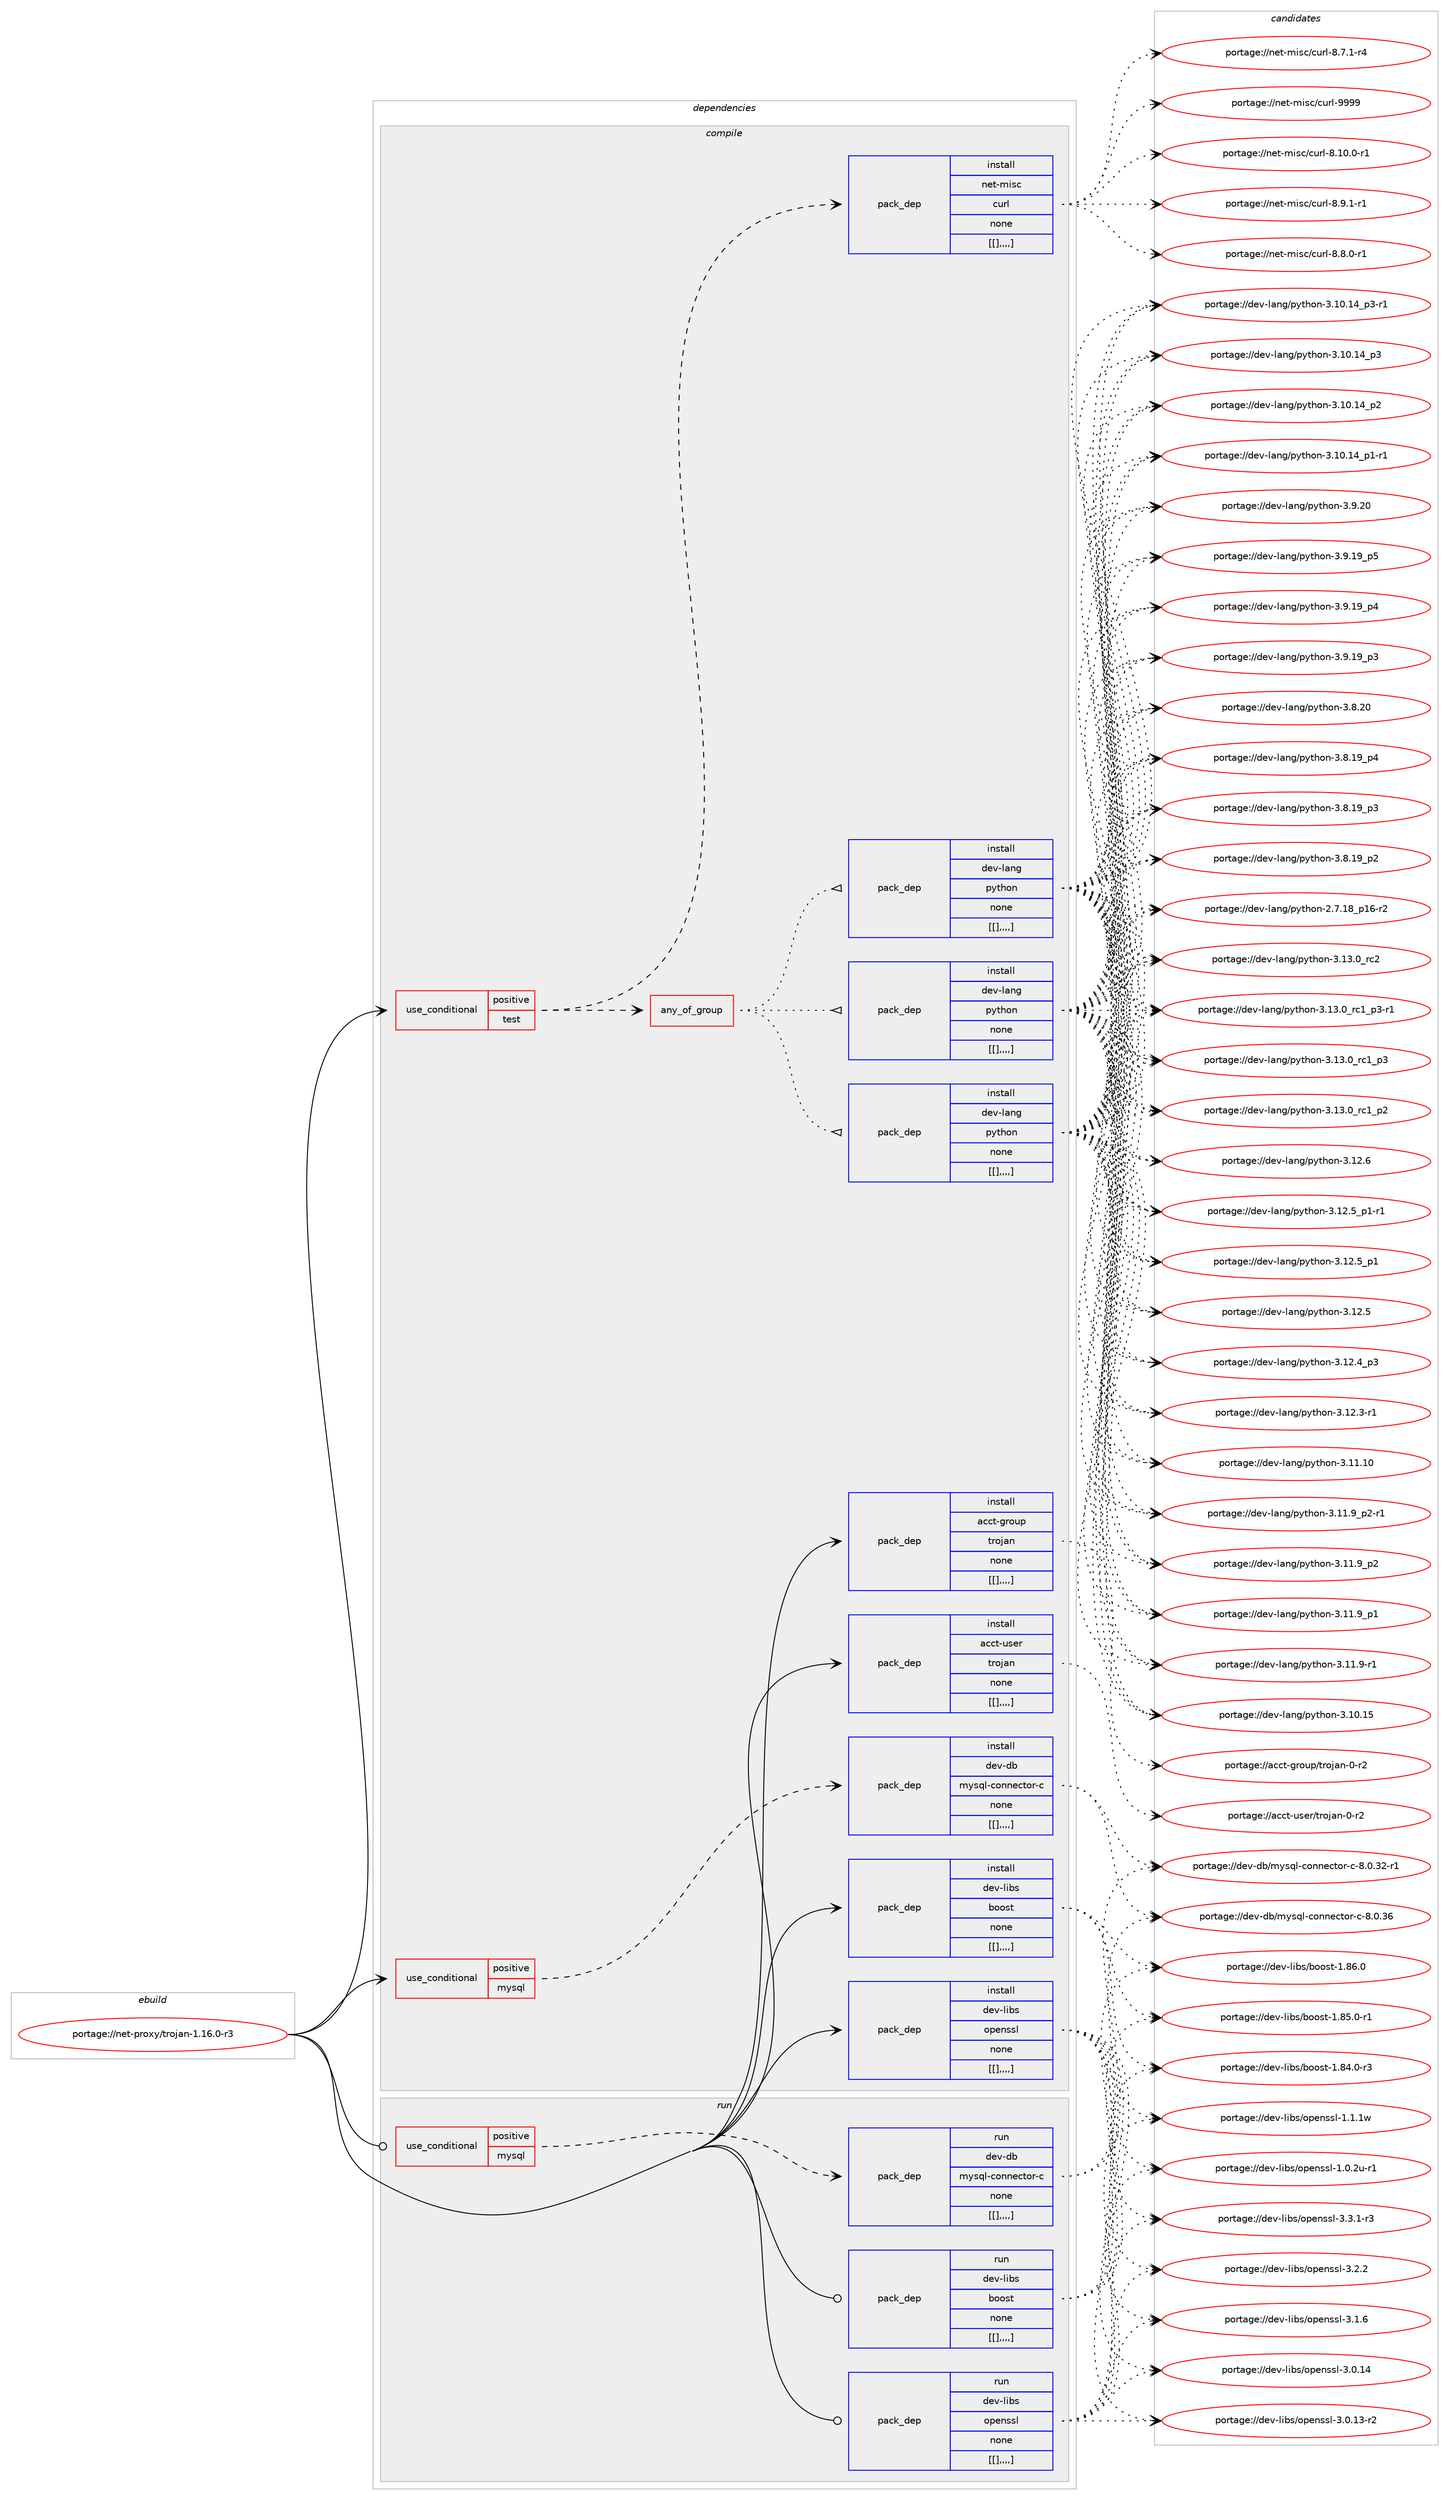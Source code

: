 digraph prolog {

# *************
# Graph options
# *************

newrank=true;
concentrate=true;
compound=true;
graph [rankdir=LR,fontname=Helvetica,fontsize=10,ranksep=1.5];#, ranksep=2.5, nodesep=0.2];
edge  [arrowhead=vee];
node  [fontname=Helvetica,fontsize=10];

# **********
# The ebuild
# **********

subgraph cluster_leftcol {
color=gray;
label=<<i>ebuild</i>>;
id [label="portage://net-proxy/trojan-1.16.0-r3", color=red, width=4, href="../net-proxy/trojan-1.16.0-r3.svg"];
}

# ****************
# The dependencies
# ****************

subgraph cluster_midcol {
color=gray;
label=<<i>dependencies</i>>;
subgraph cluster_compile {
fillcolor="#eeeeee";
style=filled;
label=<<i>compile</i>>;
subgraph cond105720 {
dependency401375 [label=<<TABLE BORDER="0" CELLBORDER="1" CELLSPACING="0" CELLPADDING="4"><TR><TD ROWSPAN="3" CELLPADDING="10">use_conditional</TD></TR><TR><TD>positive</TD></TR><TR><TD>mysql</TD></TR></TABLE>>, shape=none, color=red];
subgraph pack292729 {
dependency401376 [label=<<TABLE BORDER="0" CELLBORDER="1" CELLSPACING="0" CELLPADDING="4" WIDTH="220"><TR><TD ROWSPAN="6" CELLPADDING="30">pack_dep</TD></TR><TR><TD WIDTH="110">install</TD></TR><TR><TD>dev-db</TD></TR><TR><TD>mysql-connector-c</TD></TR><TR><TD>none</TD></TR><TR><TD>[[],,,,]</TD></TR></TABLE>>, shape=none, color=blue];
}
dependency401375:e -> dependency401376:w [weight=20,style="dashed",arrowhead="vee"];
}
id:e -> dependency401375:w [weight=20,style="solid",arrowhead="vee"];
subgraph cond105721 {
dependency401377 [label=<<TABLE BORDER="0" CELLBORDER="1" CELLSPACING="0" CELLPADDING="4"><TR><TD ROWSPAN="3" CELLPADDING="10">use_conditional</TD></TR><TR><TD>positive</TD></TR><TR><TD>test</TD></TR></TABLE>>, shape=none, color=red];
subgraph pack292730 {
dependency401378 [label=<<TABLE BORDER="0" CELLBORDER="1" CELLSPACING="0" CELLPADDING="4" WIDTH="220"><TR><TD ROWSPAN="6" CELLPADDING="30">pack_dep</TD></TR><TR><TD WIDTH="110">install</TD></TR><TR><TD>net-misc</TD></TR><TR><TD>curl</TD></TR><TR><TD>none</TD></TR><TR><TD>[[],,,,]</TD></TR></TABLE>>, shape=none, color=blue];
}
dependency401377:e -> dependency401378:w [weight=20,style="dashed",arrowhead="vee"];
subgraph any2737 {
dependency401379 [label=<<TABLE BORDER="0" CELLBORDER="1" CELLSPACING="0" CELLPADDING="4"><TR><TD CELLPADDING="10">any_of_group</TD></TR></TABLE>>, shape=none, color=red];subgraph pack292731 {
dependency401380 [label=<<TABLE BORDER="0" CELLBORDER="1" CELLSPACING="0" CELLPADDING="4" WIDTH="220"><TR><TD ROWSPAN="6" CELLPADDING="30">pack_dep</TD></TR><TR><TD WIDTH="110">install</TD></TR><TR><TD>dev-lang</TD></TR><TR><TD>python</TD></TR><TR><TD>none</TD></TR><TR><TD>[[],,,,]</TD></TR></TABLE>>, shape=none, color=blue];
}
dependency401379:e -> dependency401380:w [weight=20,style="dotted",arrowhead="oinv"];
subgraph pack292732 {
dependency401381 [label=<<TABLE BORDER="0" CELLBORDER="1" CELLSPACING="0" CELLPADDING="4" WIDTH="220"><TR><TD ROWSPAN="6" CELLPADDING="30">pack_dep</TD></TR><TR><TD WIDTH="110">install</TD></TR><TR><TD>dev-lang</TD></TR><TR><TD>python</TD></TR><TR><TD>none</TD></TR><TR><TD>[[],,,,]</TD></TR></TABLE>>, shape=none, color=blue];
}
dependency401379:e -> dependency401381:w [weight=20,style="dotted",arrowhead="oinv"];
subgraph pack292733 {
dependency401382 [label=<<TABLE BORDER="0" CELLBORDER="1" CELLSPACING="0" CELLPADDING="4" WIDTH="220"><TR><TD ROWSPAN="6" CELLPADDING="30">pack_dep</TD></TR><TR><TD WIDTH="110">install</TD></TR><TR><TD>dev-lang</TD></TR><TR><TD>python</TD></TR><TR><TD>none</TD></TR><TR><TD>[[],,,,]</TD></TR></TABLE>>, shape=none, color=blue];
}
dependency401379:e -> dependency401382:w [weight=20,style="dotted",arrowhead="oinv"];
}
dependency401377:e -> dependency401379:w [weight=20,style="dashed",arrowhead="vee"];
}
id:e -> dependency401377:w [weight=20,style="solid",arrowhead="vee"];
subgraph pack292734 {
dependency401383 [label=<<TABLE BORDER="0" CELLBORDER="1" CELLSPACING="0" CELLPADDING="4" WIDTH="220"><TR><TD ROWSPAN="6" CELLPADDING="30">pack_dep</TD></TR><TR><TD WIDTH="110">install</TD></TR><TR><TD>acct-group</TD></TR><TR><TD>trojan</TD></TR><TR><TD>none</TD></TR><TR><TD>[[],,,,]</TD></TR></TABLE>>, shape=none, color=blue];
}
id:e -> dependency401383:w [weight=20,style="solid",arrowhead="vee"];
subgraph pack292735 {
dependency401384 [label=<<TABLE BORDER="0" CELLBORDER="1" CELLSPACING="0" CELLPADDING="4" WIDTH="220"><TR><TD ROWSPAN="6" CELLPADDING="30">pack_dep</TD></TR><TR><TD WIDTH="110">install</TD></TR><TR><TD>acct-user</TD></TR><TR><TD>trojan</TD></TR><TR><TD>none</TD></TR><TR><TD>[[],,,,]</TD></TR></TABLE>>, shape=none, color=blue];
}
id:e -> dependency401384:w [weight=20,style="solid",arrowhead="vee"];
subgraph pack292736 {
dependency401385 [label=<<TABLE BORDER="0" CELLBORDER="1" CELLSPACING="0" CELLPADDING="4" WIDTH="220"><TR><TD ROWSPAN="6" CELLPADDING="30">pack_dep</TD></TR><TR><TD WIDTH="110">install</TD></TR><TR><TD>dev-libs</TD></TR><TR><TD>boost</TD></TR><TR><TD>none</TD></TR><TR><TD>[[],,,,]</TD></TR></TABLE>>, shape=none, color=blue];
}
id:e -> dependency401385:w [weight=20,style="solid",arrowhead="vee"];
subgraph pack292737 {
dependency401386 [label=<<TABLE BORDER="0" CELLBORDER="1" CELLSPACING="0" CELLPADDING="4" WIDTH="220"><TR><TD ROWSPAN="6" CELLPADDING="30">pack_dep</TD></TR><TR><TD WIDTH="110">install</TD></TR><TR><TD>dev-libs</TD></TR><TR><TD>openssl</TD></TR><TR><TD>none</TD></TR><TR><TD>[[],,,,]</TD></TR></TABLE>>, shape=none, color=blue];
}
id:e -> dependency401386:w [weight=20,style="solid",arrowhead="vee"];
}
subgraph cluster_compileandrun {
fillcolor="#eeeeee";
style=filled;
label=<<i>compile and run</i>>;
}
subgraph cluster_run {
fillcolor="#eeeeee";
style=filled;
label=<<i>run</i>>;
subgraph cond105722 {
dependency401387 [label=<<TABLE BORDER="0" CELLBORDER="1" CELLSPACING="0" CELLPADDING="4"><TR><TD ROWSPAN="3" CELLPADDING="10">use_conditional</TD></TR><TR><TD>positive</TD></TR><TR><TD>mysql</TD></TR></TABLE>>, shape=none, color=red];
subgraph pack292738 {
dependency401388 [label=<<TABLE BORDER="0" CELLBORDER="1" CELLSPACING="0" CELLPADDING="4" WIDTH="220"><TR><TD ROWSPAN="6" CELLPADDING="30">pack_dep</TD></TR><TR><TD WIDTH="110">run</TD></TR><TR><TD>dev-db</TD></TR><TR><TD>mysql-connector-c</TD></TR><TR><TD>none</TD></TR><TR><TD>[[],,,,]</TD></TR></TABLE>>, shape=none, color=blue];
}
dependency401387:e -> dependency401388:w [weight=20,style="dashed",arrowhead="vee"];
}
id:e -> dependency401387:w [weight=20,style="solid",arrowhead="odot"];
subgraph pack292739 {
dependency401389 [label=<<TABLE BORDER="0" CELLBORDER="1" CELLSPACING="0" CELLPADDING="4" WIDTH="220"><TR><TD ROWSPAN="6" CELLPADDING="30">pack_dep</TD></TR><TR><TD WIDTH="110">run</TD></TR><TR><TD>dev-libs</TD></TR><TR><TD>boost</TD></TR><TR><TD>none</TD></TR><TR><TD>[[],,,,]</TD></TR></TABLE>>, shape=none, color=blue];
}
id:e -> dependency401389:w [weight=20,style="solid",arrowhead="odot"];
subgraph pack292740 {
dependency401390 [label=<<TABLE BORDER="0" CELLBORDER="1" CELLSPACING="0" CELLPADDING="4" WIDTH="220"><TR><TD ROWSPAN="6" CELLPADDING="30">pack_dep</TD></TR><TR><TD WIDTH="110">run</TD></TR><TR><TD>dev-libs</TD></TR><TR><TD>openssl</TD></TR><TR><TD>none</TD></TR><TR><TD>[[],,,,]</TD></TR></TABLE>>, shape=none, color=blue];
}
id:e -> dependency401390:w [weight=20,style="solid",arrowhead="odot"];
}
}

# **************
# The candidates
# **************

subgraph cluster_choices {
rank=same;
color=gray;
label=<<i>candidates</i>>;

subgraph choice292729 {
color=black;
nodesep=1;
choice100101118451009847109121115113108459911111011010199116111114459945564648465154 [label="portage://dev-db/mysql-connector-c-8.0.36", color=red, width=4,href="../dev-db/mysql-connector-c-8.0.36.svg"];
choice1001011184510098471091211151131084599111110110101991161111144599455646484651504511449 [label="portage://dev-db/mysql-connector-c-8.0.32-r1", color=red, width=4,href="../dev-db/mysql-connector-c-8.0.32-r1.svg"];
dependency401376:e -> choice100101118451009847109121115113108459911111011010199116111114459945564648465154:w [style=dotted,weight="100"];
dependency401376:e -> choice1001011184510098471091211151131084599111110110101991161111144599455646484651504511449:w [style=dotted,weight="100"];
}
subgraph choice292730 {
color=black;
nodesep=1;
choice110101116451091051159947991171141084557575757 [label="portage://net-misc/curl-9999", color=red, width=4,href="../net-misc/curl-9999.svg"];
choice11010111645109105115994799117114108455646494846484511449 [label="portage://net-misc/curl-8.10.0-r1", color=red, width=4,href="../net-misc/curl-8.10.0-r1.svg"];
choice110101116451091051159947991171141084556465746494511449 [label="portage://net-misc/curl-8.9.1-r1", color=red, width=4,href="../net-misc/curl-8.9.1-r1.svg"];
choice110101116451091051159947991171141084556465646484511449 [label="portage://net-misc/curl-8.8.0-r1", color=red, width=4,href="../net-misc/curl-8.8.0-r1.svg"];
choice110101116451091051159947991171141084556465546494511452 [label="portage://net-misc/curl-8.7.1-r4", color=red, width=4,href="../net-misc/curl-8.7.1-r4.svg"];
dependency401378:e -> choice110101116451091051159947991171141084557575757:w [style=dotted,weight="100"];
dependency401378:e -> choice11010111645109105115994799117114108455646494846484511449:w [style=dotted,weight="100"];
dependency401378:e -> choice110101116451091051159947991171141084556465746494511449:w [style=dotted,weight="100"];
dependency401378:e -> choice110101116451091051159947991171141084556465646484511449:w [style=dotted,weight="100"];
dependency401378:e -> choice110101116451091051159947991171141084556465546494511452:w [style=dotted,weight="100"];
}
subgraph choice292731 {
color=black;
nodesep=1;
choice10010111845108971101034711212111610411111045514649514648951149950 [label="portage://dev-lang/python-3.13.0_rc2", color=red, width=4,href="../dev-lang/python-3.13.0_rc2.svg"];
choice1001011184510897110103471121211161041111104551464951464895114994995112514511449 [label="portage://dev-lang/python-3.13.0_rc1_p3-r1", color=red, width=4,href="../dev-lang/python-3.13.0_rc1_p3-r1.svg"];
choice100101118451089711010347112121116104111110455146495146489511499499511251 [label="portage://dev-lang/python-3.13.0_rc1_p3", color=red, width=4,href="../dev-lang/python-3.13.0_rc1_p3.svg"];
choice100101118451089711010347112121116104111110455146495146489511499499511250 [label="portage://dev-lang/python-3.13.0_rc1_p2", color=red, width=4,href="../dev-lang/python-3.13.0_rc1_p2.svg"];
choice10010111845108971101034711212111610411111045514649504654 [label="portage://dev-lang/python-3.12.6", color=red, width=4,href="../dev-lang/python-3.12.6.svg"];
choice1001011184510897110103471121211161041111104551464950465395112494511449 [label="portage://dev-lang/python-3.12.5_p1-r1", color=red, width=4,href="../dev-lang/python-3.12.5_p1-r1.svg"];
choice100101118451089711010347112121116104111110455146495046539511249 [label="portage://dev-lang/python-3.12.5_p1", color=red, width=4,href="../dev-lang/python-3.12.5_p1.svg"];
choice10010111845108971101034711212111610411111045514649504653 [label="portage://dev-lang/python-3.12.5", color=red, width=4,href="../dev-lang/python-3.12.5.svg"];
choice100101118451089711010347112121116104111110455146495046529511251 [label="portage://dev-lang/python-3.12.4_p3", color=red, width=4,href="../dev-lang/python-3.12.4_p3.svg"];
choice100101118451089711010347112121116104111110455146495046514511449 [label="portage://dev-lang/python-3.12.3-r1", color=red, width=4,href="../dev-lang/python-3.12.3-r1.svg"];
choice1001011184510897110103471121211161041111104551464949464948 [label="portage://dev-lang/python-3.11.10", color=red, width=4,href="../dev-lang/python-3.11.10.svg"];
choice1001011184510897110103471121211161041111104551464949465795112504511449 [label="portage://dev-lang/python-3.11.9_p2-r1", color=red, width=4,href="../dev-lang/python-3.11.9_p2-r1.svg"];
choice100101118451089711010347112121116104111110455146494946579511250 [label="portage://dev-lang/python-3.11.9_p2", color=red, width=4,href="../dev-lang/python-3.11.9_p2.svg"];
choice100101118451089711010347112121116104111110455146494946579511249 [label="portage://dev-lang/python-3.11.9_p1", color=red, width=4,href="../dev-lang/python-3.11.9_p1.svg"];
choice100101118451089711010347112121116104111110455146494946574511449 [label="portage://dev-lang/python-3.11.9-r1", color=red, width=4,href="../dev-lang/python-3.11.9-r1.svg"];
choice1001011184510897110103471121211161041111104551464948464953 [label="portage://dev-lang/python-3.10.15", color=red, width=4,href="../dev-lang/python-3.10.15.svg"];
choice100101118451089711010347112121116104111110455146494846495295112514511449 [label="portage://dev-lang/python-3.10.14_p3-r1", color=red, width=4,href="../dev-lang/python-3.10.14_p3-r1.svg"];
choice10010111845108971101034711212111610411111045514649484649529511251 [label="portage://dev-lang/python-3.10.14_p3", color=red, width=4,href="../dev-lang/python-3.10.14_p3.svg"];
choice10010111845108971101034711212111610411111045514649484649529511250 [label="portage://dev-lang/python-3.10.14_p2", color=red, width=4,href="../dev-lang/python-3.10.14_p2.svg"];
choice100101118451089711010347112121116104111110455146494846495295112494511449 [label="portage://dev-lang/python-3.10.14_p1-r1", color=red, width=4,href="../dev-lang/python-3.10.14_p1-r1.svg"];
choice10010111845108971101034711212111610411111045514657465048 [label="portage://dev-lang/python-3.9.20", color=red, width=4,href="../dev-lang/python-3.9.20.svg"];
choice100101118451089711010347112121116104111110455146574649579511253 [label="portage://dev-lang/python-3.9.19_p5", color=red, width=4,href="../dev-lang/python-3.9.19_p5.svg"];
choice100101118451089711010347112121116104111110455146574649579511252 [label="portage://dev-lang/python-3.9.19_p4", color=red, width=4,href="../dev-lang/python-3.9.19_p4.svg"];
choice100101118451089711010347112121116104111110455146574649579511251 [label="portage://dev-lang/python-3.9.19_p3", color=red, width=4,href="../dev-lang/python-3.9.19_p3.svg"];
choice10010111845108971101034711212111610411111045514656465048 [label="portage://dev-lang/python-3.8.20", color=red, width=4,href="../dev-lang/python-3.8.20.svg"];
choice100101118451089711010347112121116104111110455146564649579511252 [label="portage://dev-lang/python-3.8.19_p4", color=red, width=4,href="../dev-lang/python-3.8.19_p4.svg"];
choice100101118451089711010347112121116104111110455146564649579511251 [label="portage://dev-lang/python-3.8.19_p3", color=red, width=4,href="../dev-lang/python-3.8.19_p3.svg"];
choice100101118451089711010347112121116104111110455146564649579511250 [label="portage://dev-lang/python-3.8.19_p2", color=red, width=4,href="../dev-lang/python-3.8.19_p2.svg"];
choice100101118451089711010347112121116104111110455046554649569511249544511450 [label="portage://dev-lang/python-2.7.18_p16-r2", color=red, width=4,href="../dev-lang/python-2.7.18_p16-r2.svg"];
dependency401380:e -> choice10010111845108971101034711212111610411111045514649514648951149950:w [style=dotted,weight="100"];
dependency401380:e -> choice1001011184510897110103471121211161041111104551464951464895114994995112514511449:w [style=dotted,weight="100"];
dependency401380:e -> choice100101118451089711010347112121116104111110455146495146489511499499511251:w [style=dotted,weight="100"];
dependency401380:e -> choice100101118451089711010347112121116104111110455146495146489511499499511250:w [style=dotted,weight="100"];
dependency401380:e -> choice10010111845108971101034711212111610411111045514649504654:w [style=dotted,weight="100"];
dependency401380:e -> choice1001011184510897110103471121211161041111104551464950465395112494511449:w [style=dotted,weight="100"];
dependency401380:e -> choice100101118451089711010347112121116104111110455146495046539511249:w [style=dotted,weight="100"];
dependency401380:e -> choice10010111845108971101034711212111610411111045514649504653:w [style=dotted,weight="100"];
dependency401380:e -> choice100101118451089711010347112121116104111110455146495046529511251:w [style=dotted,weight="100"];
dependency401380:e -> choice100101118451089711010347112121116104111110455146495046514511449:w [style=dotted,weight="100"];
dependency401380:e -> choice1001011184510897110103471121211161041111104551464949464948:w [style=dotted,weight="100"];
dependency401380:e -> choice1001011184510897110103471121211161041111104551464949465795112504511449:w [style=dotted,weight="100"];
dependency401380:e -> choice100101118451089711010347112121116104111110455146494946579511250:w [style=dotted,weight="100"];
dependency401380:e -> choice100101118451089711010347112121116104111110455146494946579511249:w [style=dotted,weight="100"];
dependency401380:e -> choice100101118451089711010347112121116104111110455146494946574511449:w [style=dotted,weight="100"];
dependency401380:e -> choice1001011184510897110103471121211161041111104551464948464953:w [style=dotted,weight="100"];
dependency401380:e -> choice100101118451089711010347112121116104111110455146494846495295112514511449:w [style=dotted,weight="100"];
dependency401380:e -> choice10010111845108971101034711212111610411111045514649484649529511251:w [style=dotted,weight="100"];
dependency401380:e -> choice10010111845108971101034711212111610411111045514649484649529511250:w [style=dotted,weight="100"];
dependency401380:e -> choice100101118451089711010347112121116104111110455146494846495295112494511449:w [style=dotted,weight="100"];
dependency401380:e -> choice10010111845108971101034711212111610411111045514657465048:w [style=dotted,weight="100"];
dependency401380:e -> choice100101118451089711010347112121116104111110455146574649579511253:w [style=dotted,weight="100"];
dependency401380:e -> choice100101118451089711010347112121116104111110455146574649579511252:w [style=dotted,weight="100"];
dependency401380:e -> choice100101118451089711010347112121116104111110455146574649579511251:w [style=dotted,weight="100"];
dependency401380:e -> choice10010111845108971101034711212111610411111045514656465048:w [style=dotted,weight="100"];
dependency401380:e -> choice100101118451089711010347112121116104111110455146564649579511252:w [style=dotted,weight="100"];
dependency401380:e -> choice100101118451089711010347112121116104111110455146564649579511251:w [style=dotted,weight="100"];
dependency401380:e -> choice100101118451089711010347112121116104111110455146564649579511250:w [style=dotted,weight="100"];
dependency401380:e -> choice100101118451089711010347112121116104111110455046554649569511249544511450:w [style=dotted,weight="100"];
}
subgraph choice292732 {
color=black;
nodesep=1;
choice10010111845108971101034711212111610411111045514649514648951149950 [label="portage://dev-lang/python-3.13.0_rc2", color=red, width=4,href="../dev-lang/python-3.13.0_rc2.svg"];
choice1001011184510897110103471121211161041111104551464951464895114994995112514511449 [label="portage://dev-lang/python-3.13.0_rc1_p3-r1", color=red, width=4,href="../dev-lang/python-3.13.0_rc1_p3-r1.svg"];
choice100101118451089711010347112121116104111110455146495146489511499499511251 [label="portage://dev-lang/python-3.13.0_rc1_p3", color=red, width=4,href="../dev-lang/python-3.13.0_rc1_p3.svg"];
choice100101118451089711010347112121116104111110455146495146489511499499511250 [label="portage://dev-lang/python-3.13.0_rc1_p2", color=red, width=4,href="../dev-lang/python-3.13.0_rc1_p2.svg"];
choice10010111845108971101034711212111610411111045514649504654 [label="portage://dev-lang/python-3.12.6", color=red, width=4,href="../dev-lang/python-3.12.6.svg"];
choice1001011184510897110103471121211161041111104551464950465395112494511449 [label="portage://dev-lang/python-3.12.5_p1-r1", color=red, width=4,href="../dev-lang/python-3.12.5_p1-r1.svg"];
choice100101118451089711010347112121116104111110455146495046539511249 [label="portage://dev-lang/python-3.12.5_p1", color=red, width=4,href="../dev-lang/python-3.12.5_p1.svg"];
choice10010111845108971101034711212111610411111045514649504653 [label="portage://dev-lang/python-3.12.5", color=red, width=4,href="../dev-lang/python-3.12.5.svg"];
choice100101118451089711010347112121116104111110455146495046529511251 [label="portage://dev-lang/python-3.12.4_p3", color=red, width=4,href="../dev-lang/python-3.12.4_p3.svg"];
choice100101118451089711010347112121116104111110455146495046514511449 [label="portage://dev-lang/python-3.12.3-r1", color=red, width=4,href="../dev-lang/python-3.12.3-r1.svg"];
choice1001011184510897110103471121211161041111104551464949464948 [label="portage://dev-lang/python-3.11.10", color=red, width=4,href="../dev-lang/python-3.11.10.svg"];
choice1001011184510897110103471121211161041111104551464949465795112504511449 [label="portage://dev-lang/python-3.11.9_p2-r1", color=red, width=4,href="../dev-lang/python-3.11.9_p2-r1.svg"];
choice100101118451089711010347112121116104111110455146494946579511250 [label="portage://dev-lang/python-3.11.9_p2", color=red, width=4,href="../dev-lang/python-3.11.9_p2.svg"];
choice100101118451089711010347112121116104111110455146494946579511249 [label="portage://dev-lang/python-3.11.9_p1", color=red, width=4,href="../dev-lang/python-3.11.9_p1.svg"];
choice100101118451089711010347112121116104111110455146494946574511449 [label="portage://dev-lang/python-3.11.9-r1", color=red, width=4,href="../dev-lang/python-3.11.9-r1.svg"];
choice1001011184510897110103471121211161041111104551464948464953 [label="portage://dev-lang/python-3.10.15", color=red, width=4,href="../dev-lang/python-3.10.15.svg"];
choice100101118451089711010347112121116104111110455146494846495295112514511449 [label="portage://dev-lang/python-3.10.14_p3-r1", color=red, width=4,href="../dev-lang/python-3.10.14_p3-r1.svg"];
choice10010111845108971101034711212111610411111045514649484649529511251 [label="portage://dev-lang/python-3.10.14_p3", color=red, width=4,href="../dev-lang/python-3.10.14_p3.svg"];
choice10010111845108971101034711212111610411111045514649484649529511250 [label="portage://dev-lang/python-3.10.14_p2", color=red, width=4,href="../dev-lang/python-3.10.14_p2.svg"];
choice100101118451089711010347112121116104111110455146494846495295112494511449 [label="portage://dev-lang/python-3.10.14_p1-r1", color=red, width=4,href="../dev-lang/python-3.10.14_p1-r1.svg"];
choice10010111845108971101034711212111610411111045514657465048 [label="portage://dev-lang/python-3.9.20", color=red, width=4,href="../dev-lang/python-3.9.20.svg"];
choice100101118451089711010347112121116104111110455146574649579511253 [label="portage://dev-lang/python-3.9.19_p5", color=red, width=4,href="../dev-lang/python-3.9.19_p5.svg"];
choice100101118451089711010347112121116104111110455146574649579511252 [label="portage://dev-lang/python-3.9.19_p4", color=red, width=4,href="../dev-lang/python-3.9.19_p4.svg"];
choice100101118451089711010347112121116104111110455146574649579511251 [label="portage://dev-lang/python-3.9.19_p3", color=red, width=4,href="../dev-lang/python-3.9.19_p3.svg"];
choice10010111845108971101034711212111610411111045514656465048 [label="portage://dev-lang/python-3.8.20", color=red, width=4,href="../dev-lang/python-3.8.20.svg"];
choice100101118451089711010347112121116104111110455146564649579511252 [label="portage://dev-lang/python-3.8.19_p4", color=red, width=4,href="../dev-lang/python-3.8.19_p4.svg"];
choice100101118451089711010347112121116104111110455146564649579511251 [label="portage://dev-lang/python-3.8.19_p3", color=red, width=4,href="../dev-lang/python-3.8.19_p3.svg"];
choice100101118451089711010347112121116104111110455146564649579511250 [label="portage://dev-lang/python-3.8.19_p2", color=red, width=4,href="../dev-lang/python-3.8.19_p2.svg"];
choice100101118451089711010347112121116104111110455046554649569511249544511450 [label="portage://dev-lang/python-2.7.18_p16-r2", color=red, width=4,href="../dev-lang/python-2.7.18_p16-r2.svg"];
dependency401381:e -> choice10010111845108971101034711212111610411111045514649514648951149950:w [style=dotted,weight="100"];
dependency401381:e -> choice1001011184510897110103471121211161041111104551464951464895114994995112514511449:w [style=dotted,weight="100"];
dependency401381:e -> choice100101118451089711010347112121116104111110455146495146489511499499511251:w [style=dotted,weight="100"];
dependency401381:e -> choice100101118451089711010347112121116104111110455146495146489511499499511250:w [style=dotted,weight="100"];
dependency401381:e -> choice10010111845108971101034711212111610411111045514649504654:w [style=dotted,weight="100"];
dependency401381:e -> choice1001011184510897110103471121211161041111104551464950465395112494511449:w [style=dotted,weight="100"];
dependency401381:e -> choice100101118451089711010347112121116104111110455146495046539511249:w [style=dotted,weight="100"];
dependency401381:e -> choice10010111845108971101034711212111610411111045514649504653:w [style=dotted,weight="100"];
dependency401381:e -> choice100101118451089711010347112121116104111110455146495046529511251:w [style=dotted,weight="100"];
dependency401381:e -> choice100101118451089711010347112121116104111110455146495046514511449:w [style=dotted,weight="100"];
dependency401381:e -> choice1001011184510897110103471121211161041111104551464949464948:w [style=dotted,weight="100"];
dependency401381:e -> choice1001011184510897110103471121211161041111104551464949465795112504511449:w [style=dotted,weight="100"];
dependency401381:e -> choice100101118451089711010347112121116104111110455146494946579511250:w [style=dotted,weight="100"];
dependency401381:e -> choice100101118451089711010347112121116104111110455146494946579511249:w [style=dotted,weight="100"];
dependency401381:e -> choice100101118451089711010347112121116104111110455146494946574511449:w [style=dotted,weight="100"];
dependency401381:e -> choice1001011184510897110103471121211161041111104551464948464953:w [style=dotted,weight="100"];
dependency401381:e -> choice100101118451089711010347112121116104111110455146494846495295112514511449:w [style=dotted,weight="100"];
dependency401381:e -> choice10010111845108971101034711212111610411111045514649484649529511251:w [style=dotted,weight="100"];
dependency401381:e -> choice10010111845108971101034711212111610411111045514649484649529511250:w [style=dotted,weight="100"];
dependency401381:e -> choice100101118451089711010347112121116104111110455146494846495295112494511449:w [style=dotted,weight="100"];
dependency401381:e -> choice10010111845108971101034711212111610411111045514657465048:w [style=dotted,weight="100"];
dependency401381:e -> choice100101118451089711010347112121116104111110455146574649579511253:w [style=dotted,weight="100"];
dependency401381:e -> choice100101118451089711010347112121116104111110455146574649579511252:w [style=dotted,weight="100"];
dependency401381:e -> choice100101118451089711010347112121116104111110455146574649579511251:w [style=dotted,weight="100"];
dependency401381:e -> choice10010111845108971101034711212111610411111045514656465048:w [style=dotted,weight="100"];
dependency401381:e -> choice100101118451089711010347112121116104111110455146564649579511252:w [style=dotted,weight="100"];
dependency401381:e -> choice100101118451089711010347112121116104111110455146564649579511251:w [style=dotted,weight="100"];
dependency401381:e -> choice100101118451089711010347112121116104111110455146564649579511250:w [style=dotted,weight="100"];
dependency401381:e -> choice100101118451089711010347112121116104111110455046554649569511249544511450:w [style=dotted,weight="100"];
}
subgraph choice292733 {
color=black;
nodesep=1;
choice10010111845108971101034711212111610411111045514649514648951149950 [label="portage://dev-lang/python-3.13.0_rc2", color=red, width=4,href="../dev-lang/python-3.13.0_rc2.svg"];
choice1001011184510897110103471121211161041111104551464951464895114994995112514511449 [label="portage://dev-lang/python-3.13.0_rc1_p3-r1", color=red, width=4,href="../dev-lang/python-3.13.0_rc1_p3-r1.svg"];
choice100101118451089711010347112121116104111110455146495146489511499499511251 [label="portage://dev-lang/python-3.13.0_rc1_p3", color=red, width=4,href="../dev-lang/python-3.13.0_rc1_p3.svg"];
choice100101118451089711010347112121116104111110455146495146489511499499511250 [label="portage://dev-lang/python-3.13.0_rc1_p2", color=red, width=4,href="../dev-lang/python-3.13.0_rc1_p2.svg"];
choice10010111845108971101034711212111610411111045514649504654 [label="portage://dev-lang/python-3.12.6", color=red, width=4,href="../dev-lang/python-3.12.6.svg"];
choice1001011184510897110103471121211161041111104551464950465395112494511449 [label="portage://dev-lang/python-3.12.5_p1-r1", color=red, width=4,href="../dev-lang/python-3.12.5_p1-r1.svg"];
choice100101118451089711010347112121116104111110455146495046539511249 [label="portage://dev-lang/python-3.12.5_p1", color=red, width=4,href="../dev-lang/python-3.12.5_p1.svg"];
choice10010111845108971101034711212111610411111045514649504653 [label="portage://dev-lang/python-3.12.5", color=red, width=4,href="../dev-lang/python-3.12.5.svg"];
choice100101118451089711010347112121116104111110455146495046529511251 [label="portage://dev-lang/python-3.12.4_p3", color=red, width=4,href="../dev-lang/python-3.12.4_p3.svg"];
choice100101118451089711010347112121116104111110455146495046514511449 [label="portage://dev-lang/python-3.12.3-r1", color=red, width=4,href="../dev-lang/python-3.12.3-r1.svg"];
choice1001011184510897110103471121211161041111104551464949464948 [label="portage://dev-lang/python-3.11.10", color=red, width=4,href="../dev-lang/python-3.11.10.svg"];
choice1001011184510897110103471121211161041111104551464949465795112504511449 [label="portage://dev-lang/python-3.11.9_p2-r1", color=red, width=4,href="../dev-lang/python-3.11.9_p2-r1.svg"];
choice100101118451089711010347112121116104111110455146494946579511250 [label="portage://dev-lang/python-3.11.9_p2", color=red, width=4,href="../dev-lang/python-3.11.9_p2.svg"];
choice100101118451089711010347112121116104111110455146494946579511249 [label="portage://dev-lang/python-3.11.9_p1", color=red, width=4,href="../dev-lang/python-3.11.9_p1.svg"];
choice100101118451089711010347112121116104111110455146494946574511449 [label="portage://dev-lang/python-3.11.9-r1", color=red, width=4,href="../dev-lang/python-3.11.9-r1.svg"];
choice1001011184510897110103471121211161041111104551464948464953 [label="portage://dev-lang/python-3.10.15", color=red, width=4,href="../dev-lang/python-3.10.15.svg"];
choice100101118451089711010347112121116104111110455146494846495295112514511449 [label="portage://dev-lang/python-3.10.14_p3-r1", color=red, width=4,href="../dev-lang/python-3.10.14_p3-r1.svg"];
choice10010111845108971101034711212111610411111045514649484649529511251 [label="portage://dev-lang/python-3.10.14_p3", color=red, width=4,href="../dev-lang/python-3.10.14_p3.svg"];
choice10010111845108971101034711212111610411111045514649484649529511250 [label="portage://dev-lang/python-3.10.14_p2", color=red, width=4,href="../dev-lang/python-3.10.14_p2.svg"];
choice100101118451089711010347112121116104111110455146494846495295112494511449 [label="portage://dev-lang/python-3.10.14_p1-r1", color=red, width=4,href="../dev-lang/python-3.10.14_p1-r1.svg"];
choice10010111845108971101034711212111610411111045514657465048 [label="portage://dev-lang/python-3.9.20", color=red, width=4,href="../dev-lang/python-3.9.20.svg"];
choice100101118451089711010347112121116104111110455146574649579511253 [label="portage://dev-lang/python-3.9.19_p5", color=red, width=4,href="../dev-lang/python-3.9.19_p5.svg"];
choice100101118451089711010347112121116104111110455146574649579511252 [label="portage://dev-lang/python-3.9.19_p4", color=red, width=4,href="../dev-lang/python-3.9.19_p4.svg"];
choice100101118451089711010347112121116104111110455146574649579511251 [label="portage://dev-lang/python-3.9.19_p3", color=red, width=4,href="../dev-lang/python-3.9.19_p3.svg"];
choice10010111845108971101034711212111610411111045514656465048 [label="portage://dev-lang/python-3.8.20", color=red, width=4,href="../dev-lang/python-3.8.20.svg"];
choice100101118451089711010347112121116104111110455146564649579511252 [label="portage://dev-lang/python-3.8.19_p4", color=red, width=4,href="../dev-lang/python-3.8.19_p4.svg"];
choice100101118451089711010347112121116104111110455146564649579511251 [label="portage://dev-lang/python-3.8.19_p3", color=red, width=4,href="../dev-lang/python-3.8.19_p3.svg"];
choice100101118451089711010347112121116104111110455146564649579511250 [label="portage://dev-lang/python-3.8.19_p2", color=red, width=4,href="../dev-lang/python-3.8.19_p2.svg"];
choice100101118451089711010347112121116104111110455046554649569511249544511450 [label="portage://dev-lang/python-2.7.18_p16-r2", color=red, width=4,href="../dev-lang/python-2.7.18_p16-r2.svg"];
dependency401382:e -> choice10010111845108971101034711212111610411111045514649514648951149950:w [style=dotted,weight="100"];
dependency401382:e -> choice1001011184510897110103471121211161041111104551464951464895114994995112514511449:w [style=dotted,weight="100"];
dependency401382:e -> choice100101118451089711010347112121116104111110455146495146489511499499511251:w [style=dotted,weight="100"];
dependency401382:e -> choice100101118451089711010347112121116104111110455146495146489511499499511250:w [style=dotted,weight="100"];
dependency401382:e -> choice10010111845108971101034711212111610411111045514649504654:w [style=dotted,weight="100"];
dependency401382:e -> choice1001011184510897110103471121211161041111104551464950465395112494511449:w [style=dotted,weight="100"];
dependency401382:e -> choice100101118451089711010347112121116104111110455146495046539511249:w [style=dotted,weight="100"];
dependency401382:e -> choice10010111845108971101034711212111610411111045514649504653:w [style=dotted,weight="100"];
dependency401382:e -> choice100101118451089711010347112121116104111110455146495046529511251:w [style=dotted,weight="100"];
dependency401382:e -> choice100101118451089711010347112121116104111110455146495046514511449:w [style=dotted,weight="100"];
dependency401382:e -> choice1001011184510897110103471121211161041111104551464949464948:w [style=dotted,weight="100"];
dependency401382:e -> choice1001011184510897110103471121211161041111104551464949465795112504511449:w [style=dotted,weight="100"];
dependency401382:e -> choice100101118451089711010347112121116104111110455146494946579511250:w [style=dotted,weight="100"];
dependency401382:e -> choice100101118451089711010347112121116104111110455146494946579511249:w [style=dotted,weight="100"];
dependency401382:e -> choice100101118451089711010347112121116104111110455146494946574511449:w [style=dotted,weight="100"];
dependency401382:e -> choice1001011184510897110103471121211161041111104551464948464953:w [style=dotted,weight="100"];
dependency401382:e -> choice100101118451089711010347112121116104111110455146494846495295112514511449:w [style=dotted,weight="100"];
dependency401382:e -> choice10010111845108971101034711212111610411111045514649484649529511251:w [style=dotted,weight="100"];
dependency401382:e -> choice10010111845108971101034711212111610411111045514649484649529511250:w [style=dotted,weight="100"];
dependency401382:e -> choice100101118451089711010347112121116104111110455146494846495295112494511449:w [style=dotted,weight="100"];
dependency401382:e -> choice10010111845108971101034711212111610411111045514657465048:w [style=dotted,weight="100"];
dependency401382:e -> choice100101118451089711010347112121116104111110455146574649579511253:w [style=dotted,weight="100"];
dependency401382:e -> choice100101118451089711010347112121116104111110455146574649579511252:w [style=dotted,weight="100"];
dependency401382:e -> choice100101118451089711010347112121116104111110455146574649579511251:w [style=dotted,weight="100"];
dependency401382:e -> choice10010111845108971101034711212111610411111045514656465048:w [style=dotted,weight="100"];
dependency401382:e -> choice100101118451089711010347112121116104111110455146564649579511252:w [style=dotted,weight="100"];
dependency401382:e -> choice100101118451089711010347112121116104111110455146564649579511251:w [style=dotted,weight="100"];
dependency401382:e -> choice100101118451089711010347112121116104111110455146564649579511250:w [style=dotted,weight="100"];
dependency401382:e -> choice100101118451089711010347112121116104111110455046554649569511249544511450:w [style=dotted,weight="100"];
}
subgraph choice292734 {
color=black;
nodesep=1;
choice97999911645103114111117112471161141111069711045484511450 [label="portage://acct-group/trojan-0-r2", color=red, width=4,href="../acct-group/trojan-0-r2.svg"];
dependency401383:e -> choice97999911645103114111117112471161141111069711045484511450:w [style=dotted,weight="100"];
}
subgraph choice292735 {
color=black;
nodesep=1;
choice97999911645117115101114471161141111069711045484511450 [label="portage://acct-user/trojan-0-r2", color=red, width=4,href="../acct-user/trojan-0-r2.svg"];
dependency401384:e -> choice97999911645117115101114471161141111069711045484511450:w [style=dotted,weight="100"];
}
subgraph choice292736 {
color=black;
nodesep=1;
choice1001011184510810598115479811111111511645494656544648 [label="portage://dev-libs/boost-1.86.0", color=red, width=4,href="../dev-libs/boost-1.86.0.svg"];
choice10010111845108105981154798111111115116454946565346484511449 [label="portage://dev-libs/boost-1.85.0-r1", color=red, width=4,href="../dev-libs/boost-1.85.0-r1.svg"];
choice10010111845108105981154798111111115116454946565246484511451 [label="portage://dev-libs/boost-1.84.0-r3", color=red, width=4,href="../dev-libs/boost-1.84.0-r3.svg"];
dependency401385:e -> choice1001011184510810598115479811111111511645494656544648:w [style=dotted,weight="100"];
dependency401385:e -> choice10010111845108105981154798111111115116454946565346484511449:w [style=dotted,weight="100"];
dependency401385:e -> choice10010111845108105981154798111111115116454946565246484511451:w [style=dotted,weight="100"];
}
subgraph choice292737 {
color=black;
nodesep=1;
choice1001011184510810598115471111121011101151151084551465146494511451 [label="portage://dev-libs/openssl-3.3.1-r3", color=red, width=4,href="../dev-libs/openssl-3.3.1-r3.svg"];
choice100101118451081059811547111112101110115115108455146504650 [label="portage://dev-libs/openssl-3.2.2", color=red, width=4,href="../dev-libs/openssl-3.2.2.svg"];
choice100101118451081059811547111112101110115115108455146494654 [label="portage://dev-libs/openssl-3.1.6", color=red, width=4,href="../dev-libs/openssl-3.1.6.svg"];
choice10010111845108105981154711111210111011511510845514648464952 [label="portage://dev-libs/openssl-3.0.14", color=red, width=4,href="../dev-libs/openssl-3.0.14.svg"];
choice100101118451081059811547111112101110115115108455146484649514511450 [label="portage://dev-libs/openssl-3.0.13-r2", color=red, width=4,href="../dev-libs/openssl-3.0.13-r2.svg"];
choice100101118451081059811547111112101110115115108454946494649119 [label="portage://dev-libs/openssl-1.1.1w", color=red, width=4,href="../dev-libs/openssl-1.1.1w.svg"];
choice1001011184510810598115471111121011101151151084549464846501174511449 [label="portage://dev-libs/openssl-1.0.2u-r1", color=red, width=4,href="../dev-libs/openssl-1.0.2u-r1.svg"];
dependency401386:e -> choice1001011184510810598115471111121011101151151084551465146494511451:w [style=dotted,weight="100"];
dependency401386:e -> choice100101118451081059811547111112101110115115108455146504650:w [style=dotted,weight="100"];
dependency401386:e -> choice100101118451081059811547111112101110115115108455146494654:w [style=dotted,weight="100"];
dependency401386:e -> choice10010111845108105981154711111210111011511510845514648464952:w [style=dotted,weight="100"];
dependency401386:e -> choice100101118451081059811547111112101110115115108455146484649514511450:w [style=dotted,weight="100"];
dependency401386:e -> choice100101118451081059811547111112101110115115108454946494649119:w [style=dotted,weight="100"];
dependency401386:e -> choice1001011184510810598115471111121011101151151084549464846501174511449:w [style=dotted,weight="100"];
}
subgraph choice292738 {
color=black;
nodesep=1;
choice100101118451009847109121115113108459911111011010199116111114459945564648465154 [label="portage://dev-db/mysql-connector-c-8.0.36", color=red, width=4,href="../dev-db/mysql-connector-c-8.0.36.svg"];
choice1001011184510098471091211151131084599111110110101991161111144599455646484651504511449 [label="portage://dev-db/mysql-connector-c-8.0.32-r1", color=red, width=4,href="../dev-db/mysql-connector-c-8.0.32-r1.svg"];
dependency401388:e -> choice100101118451009847109121115113108459911111011010199116111114459945564648465154:w [style=dotted,weight="100"];
dependency401388:e -> choice1001011184510098471091211151131084599111110110101991161111144599455646484651504511449:w [style=dotted,weight="100"];
}
subgraph choice292739 {
color=black;
nodesep=1;
choice1001011184510810598115479811111111511645494656544648 [label="portage://dev-libs/boost-1.86.0", color=red, width=4,href="../dev-libs/boost-1.86.0.svg"];
choice10010111845108105981154798111111115116454946565346484511449 [label="portage://dev-libs/boost-1.85.0-r1", color=red, width=4,href="../dev-libs/boost-1.85.0-r1.svg"];
choice10010111845108105981154798111111115116454946565246484511451 [label="portage://dev-libs/boost-1.84.0-r3", color=red, width=4,href="../dev-libs/boost-1.84.0-r3.svg"];
dependency401389:e -> choice1001011184510810598115479811111111511645494656544648:w [style=dotted,weight="100"];
dependency401389:e -> choice10010111845108105981154798111111115116454946565346484511449:w [style=dotted,weight="100"];
dependency401389:e -> choice10010111845108105981154798111111115116454946565246484511451:w [style=dotted,weight="100"];
}
subgraph choice292740 {
color=black;
nodesep=1;
choice1001011184510810598115471111121011101151151084551465146494511451 [label="portage://dev-libs/openssl-3.3.1-r3", color=red, width=4,href="../dev-libs/openssl-3.3.1-r3.svg"];
choice100101118451081059811547111112101110115115108455146504650 [label="portage://dev-libs/openssl-3.2.2", color=red, width=4,href="../dev-libs/openssl-3.2.2.svg"];
choice100101118451081059811547111112101110115115108455146494654 [label="portage://dev-libs/openssl-3.1.6", color=red, width=4,href="../dev-libs/openssl-3.1.6.svg"];
choice10010111845108105981154711111210111011511510845514648464952 [label="portage://dev-libs/openssl-3.0.14", color=red, width=4,href="../dev-libs/openssl-3.0.14.svg"];
choice100101118451081059811547111112101110115115108455146484649514511450 [label="portage://dev-libs/openssl-3.0.13-r2", color=red, width=4,href="../dev-libs/openssl-3.0.13-r2.svg"];
choice100101118451081059811547111112101110115115108454946494649119 [label="portage://dev-libs/openssl-1.1.1w", color=red, width=4,href="../dev-libs/openssl-1.1.1w.svg"];
choice1001011184510810598115471111121011101151151084549464846501174511449 [label="portage://dev-libs/openssl-1.0.2u-r1", color=red, width=4,href="../dev-libs/openssl-1.0.2u-r1.svg"];
dependency401390:e -> choice1001011184510810598115471111121011101151151084551465146494511451:w [style=dotted,weight="100"];
dependency401390:e -> choice100101118451081059811547111112101110115115108455146504650:w [style=dotted,weight="100"];
dependency401390:e -> choice100101118451081059811547111112101110115115108455146494654:w [style=dotted,weight="100"];
dependency401390:e -> choice10010111845108105981154711111210111011511510845514648464952:w [style=dotted,weight="100"];
dependency401390:e -> choice100101118451081059811547111112101110115115108455146484649514511450:w [style=dotted,weight="100"];
dependency401390:e -> choice100101118451081059811547111112101110115115108454946494649119:w [style=dotted,weight="100"];
dependency401390:e -> choice1001011184510810598115471111121011101151151084549464846501174511449:w [style=dotted,weight="100"];
}
}

}
